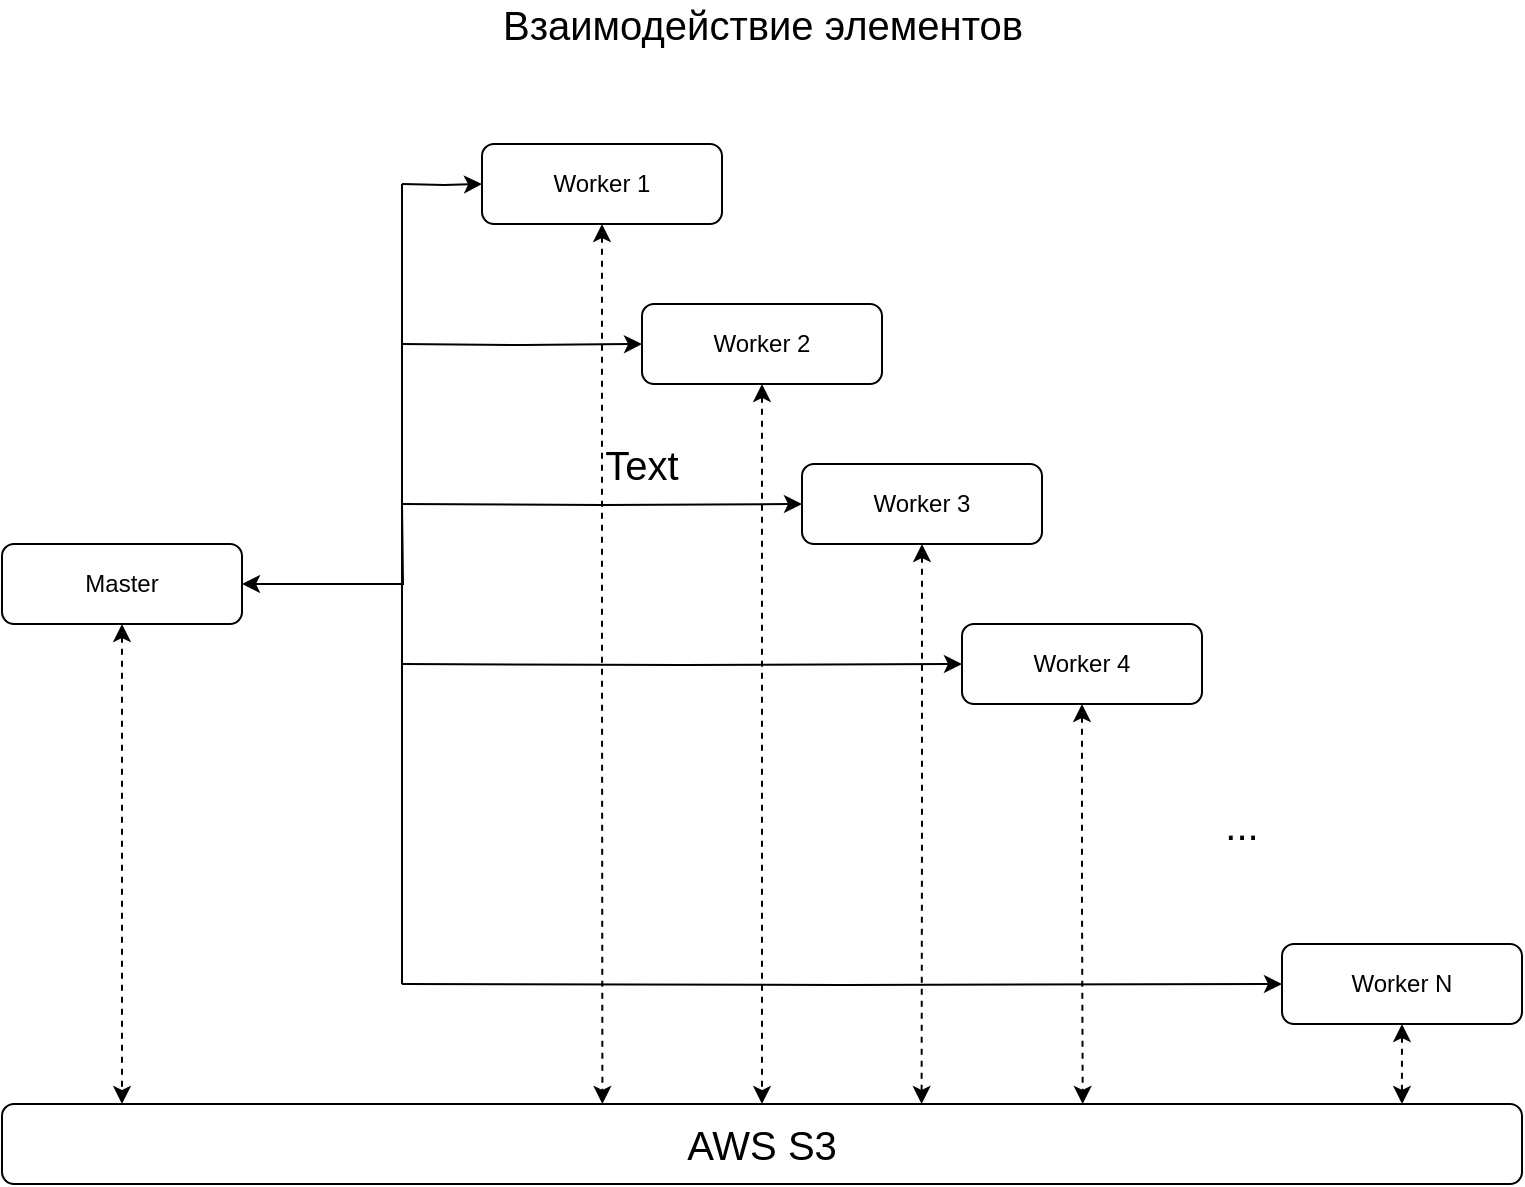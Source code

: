 <mxfile version="13.1.0" type="device"><diagram id="3H40omzCXYEL1bkdHm8P" name="Page-1"><mxGraphModel dx="1673" dy="924" grid="1" gridSize="10" guides="1" tooltips="1" connect="1" arrows="1" fold="1" page="1" pageScale="1" pageWidth="1169" pageHeight="827" math="0" shadow="0"><root><mxCell id="0"/><mxCell id="1" parent="0"/><mxCell id="q2rHUzhFFRi7fzsio9bw-10" style="edgeStyle=orthogonalEdgeStyle;rounded=0;orthogonalLoop=1;jettySize=auto;html=1;exitX=1;exitY=0.5;exitDx=0;exitDy=0;endArrow=none;endFill=0;startArrow=classic;startFill=1;" edge="1" parent="1" source="q2rHUzhFFRi7fzsio9bw-1"><mxGeometry relative="1" as="geometry"><mxPoint x="400" y="300" as="targetPoint"/><mxPoint x="360" y="340" as="sourcePoint"/></mxGeometry></mxCell><mxCell id="q2rHUzhFFRi7fzsio9bw-35" style="edgeStyle=orthogonalEdgeStyle;rounded=0;orthogonalLoop=1;jettySize=auto;html=1;exitX=0.5;exitY=1;exitDx=0;exitDy=0;dashed=1;startArrow=classic;startFill=1;endArrow=classic;endFill=1;fontSize=20;" edge="1" parent="1" source="q2rHUzhFFRi7fzsio9bw-1"><mxGeometry relative="1" as="geometry"><mxPoint x="260" y="600" as="targetPoint"/></mxGeometry></mxCell><mxCell id="q2rHUzhFFRi7fzsio9bw-1" value="Master" style="rounded=1;whiteSpace=wrap;html=1;" vertex="1" parent="1"><mxGeometry x="200" y="320" width="120" height="40" as="geometry"/></mxCell><mxCell id="q2rHUzhFFRi7fzsio9bw-17" style="edgeStyle=orthogonalEdgeStyle;rounded=0;orthogonalLoop=1;jettySize=auto;html=1;exitX=0;exitY=0.5;exitDx=0;exitDy=0;entryX=0;entryY=0.5;entryDx=0;entryDy=0;" edge="1" parent="1" target="q2rHUzhFFRi7fzsio9bw-2"><mxGeometry relative="1" as="geometry"><mxPoint x="400" y="140" as="sourcePoint"/></mxGeometry></mxCell><mxCell id="q2rHUzhFFRi7fzsio9bw-36" style="edgeStyle=orthogonalEdgeStyle;rounded=0;orthogonalLoop=1;jettySize=auto;html=1;exitX=0.5;exitY=1;exitDx=0;exitDy=0;entryX=0.395;entryY=0;entryDx=0;entryDy=0;entryPerimeter=0;dashed=1;startArrow=classic;startFill=1;endArrow=classic;endFill=1;fontSize=20;" edge="1" parent="1" source="q2rHUzhFFRi7fzsio9bw-2" target="q2rHUzhFFRi7fzsio9bw-22"><mxGeometry relative="1" as="geometry"/></mxCell><mxCell id="q2rHUzhFFRi7fzsio9bw-2" value="Worker 1" style="rounded=1;whiteSpace=wrap;html=1;" vertex="1" parent="1"><mxGeometry x="440" y="120" width="120" height="40" as="geometry"/></mxCell><mxCell id="q2rHUzhFFRi7fzsio9bw-18" style="edgeStyle=orthogonalEdgeStyle;rounded=0;orthogonalLoop=1;jettySize=auto;html=1;exitX=0;exitY=0.5;exitDx=0;exitDy=0;entryX=0;entryY=0.5;entryDx=0;entryDy=0;" edge="1" parent="1" target="q2rHUzhFFRi7fzsio9bw-3"><mxGeometry relative="1" as="geometry"><mxPoint x="400" y="220" as="sourcePoint"/></mxGeometry></mxCell><mxCell id="q2rHUzhFFRi7fzsio9bw-37" style="edgeStyle=orthogonalEdgeStyle;rounded=0;orthogonalLoop=1;jettySize=auto;html=1;exitX=0.5;exitY=1;exitDx=0;exitDy=0;entryX=0.5;entryY=0;entryDx=0;entryDy=0;dashed=1;startArrow=classic;startFill=1;endArrow=classic;endFill=1;fontSize=20;" edge="1" parent="1" source="q2rHUzhFFRi7fzsio9bw-3" target="q2rHUzhFFRi7fzsio9bw-22"><mxGeometry relative="1" as="geometry"/></mxCell><mxCell id="q2rHUzhFFRi7fzsio9bw-3" value="Worker 2" style="rounded=1;whiteSpace=wrap;html=1;" vertex="1" parent="1"><mxGeometry x="520" y="200" width="120" height="40" as="geometry"/></mxCell><mxCell id="q2rHUzhFFRi7fzsio9bw-6" value="" style="endArrow=none;html=1;" edge="1" parent="1"><mxGeometry width="50" height="50" relative="1" as="geometry"><mxPoint x="400" y="140" as="sourcePoint"/><mxPoint x="400" y="540" as="targetPoint"/></mxGeometry></mxCell><mxCell id="q2rHUzhFFRi7fzsio9bw-19" style="edgeStyle=orthogonalEdgeStyle;rounded=0;orthogonalLoop=1;jettySize=auto;html=1;exitX=0;exitY=0.5;exitDx=0;exitDy=0;entryX=0;entryY=0.5;entryDx=0;entryDy=0;" edge="1" parent="1" target="q2rHUzhFFRi7fzsio9bw-7"><mxGeometry relative="1" as="geometry"><mxPoint x="400" y="540" as="sourcePoint"/></mxGeometry></mxCell><mxCell id="q2rHUzhFFRi7fzsio9bw-40" style="edgeStyle=orthogonalEdgeStyle;rounded=0;orthogonalLoop=1;jettySize=auto;html=1;exitX=0.5;exitY=1;exitDx=0;exitDy=0;entryX=0.921;entryY=0;entryDx=0;entryDy=0;entryPerimeter=0;dashed=1;startArrow=classic;startFill=1;endArrow=classic;endFill=1;fontSize=20;" edge="1" parent="1" source="q2rHUzhFFRi7fzsio9bw-7" target="q2rHUzhFFRi7fzsio9bw-22"><mxGeometry relative="1" as="geometry"/></mxCell><mxCell id="q2rHUzhFFRi7fzsio9bw-7" value="Worker N" style="rounded=1;whiteSpace=wrap;html=1;" vertex="1" parent="1"><mxGeometry x="840" y="520" width="120" height="40" as="geometry"/></mxCell><mxCell id="q2rHUzhFFRi7fzsio9bw-14" style="edgeStyle=orthogonalEdgeStyle;rounded=0;orthogonalLoop=1;jettySize=auto;html=1;entryX=0;entryY=0.5;entryDx=0;entryDy=0;" edge="1" parent="1" target="q2rHUzhFFRi7fzsio9bw-12"><mxGeometry relative="1" as="geometry"><mxPoint x="400" y="300" as="sourcePoint"/></mxGeometry></mxCell><mxCell id="q2rHUzhFFRi7fzsio9bw-38" style="edgeStyle=orthogonalEdgeStyle;rounded=0;orthogonalLoop=1;jettySize=auto;html=1;exitX=0.5;exitY=1;exitDx=0;exitDy=0;entryX=0.605;entryY=0;entryDx=0;entryDy=0;entryPerimeter=0;dashed=1;startArrow=classic;startFill=1;endArrow=classic;endFill=1;fontSize=20;" edge="1" parent="1" source="q2rHUzhFFRi7fzsio9bw-12" target="q2rHUzhFFRi7fzsio9bw-22"><mxGeometry relative="1" as="geometry"/></mxCell><mxCell id="q2rHUzhFFRi7fzsio9bw-12" value="Worker 3" style="rounded=1;whiteSpace=wrap;html=1;" vertex="1" parent="1"><mxGeometry x="600" y="280" width="120" height="40" as="geometry"/></mxCell><mxCell id="q2rHUzhFFRi7fzsio9bw-16" value="..." style="text;html=1;strokeColor=none;fillColor=none;align=center;verticalAlign=middle;whiteSpace=wrap;rounded=0;fontSize=20;" vertex="1" parent="1"><mxGeometry x="800" y="450" width="40" height="20" as="geometry"/></mxCell><mxCell id="q2rHUzhFFRi7fzsio9bw-21" style="edgeStyle=orthogonalEdgeStyle;rounded=0;orthogonalLoop=1;jettySize=auto;html=1;exitX=0;exitY=0.5;exitDx=0;exitDy=0;entryX=0;entryY=0.5;entryDx=0;entryDy=0;" edge="1" parent="1" target="q2rHUzhFFRi7fzsio9bw-20"><mxGeometry relative="1" as="geometry"><mxPoint x="400" y="380" as="sourcePoint"/></mxGeometry></mxCell><mxCell id="q2rHUzhFFRi7fzsio9bw-39" style="edgeStyle=orthogonalEdgeStyle;rounded=0;orthogonalLoop=1;jettySize=auto;html=1;exitX=0.5;exitY=1;exitDx=0;exitDy=0;entryX=0.711;entryY=0;entryDx=0;entryDy=0;entryPerimeter=0;dashed=1;startArrow=classic;startFill=1;endArrow=classic;endFill=1;fontSize=20;" edge="1" parent="1" source="q2rHUzhFFRi7fzsio9bw-20" target="q2rHUzhFFRi7fzsio9bw-22"><mxGeometry relative="1" as="geometry"/></mxCell><mxCell id="q2rHUzhFFRi7fzsio9bw-20" value="Worker 4" style="rounded=1;whiteSpace=wrap;html=1;" vertex="1" parent="1"><mxGeometry x="680" y="360" width="120" height="40" as="geometry"/></mxCell><mxCell id="q2rHUzhFFRi7fzsio9bw-22" value="AWS S3" style="rounded=1;whiteSpace=wrap;html=1;fontSize=20;" vertex="1" parent="1"><mxGeometry x="200" y="600" width="760" height="40" as="geometry"/></mxCell><mxCell id="q2rHUzhFFRi7fzsio9bw-33" value="Text" style="text;html=1;strokeColor=none;fillColor=none;align=center;verticalAlign=middle;whiteSpace=wrap;rounded=0;fontSize=20;" vertex="1" parent="1"><mxGeometry x="500" y="270" width="40" height="20" as="geometry"/></mxCell><mxCell id="q2rHUzhFFRi7fzsio9bw-34" value="Взаимодействие элементов" style="text;html=1;strokeColor=none;fillColor=none;align=center;verticalAlign=middle;rounded=0;fontSize=20;" vertex="1" parent="1"><mxGeometry x="560" y="50" width="40" height="20" as="geometry"/></mxCell></root></mxGraphModel></diagram></mxfile>